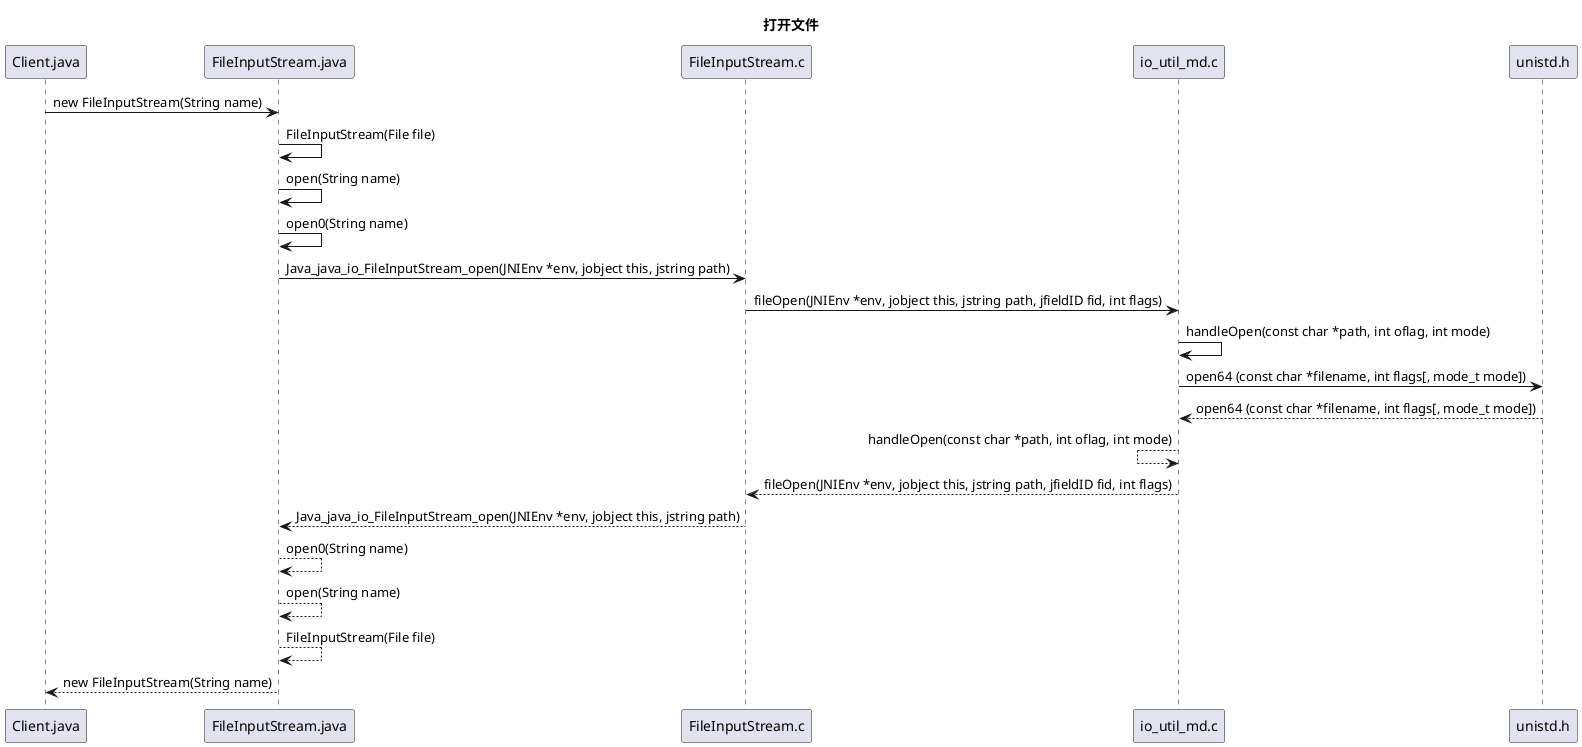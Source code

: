 @startuml

title 打开文件

Client.java -> FileInputStream.java : new FileInputStream(String name)

FileInputStream.java -> FileInputStream.java : FileInputStream(File file)

FileInputStream.java -> FileInputStream.java : open(String name)

FileInputStream.java -> FileInputStream.java : open0(String name)

FileInputStream.java -> FileInputStream.c : Java_java_io_FileInputStream_open(JNIEnv *env, jobject this, jstring path)

FileInputStream.c -> io_util_md.c : fileOpen(JNIEnv *env, jobject this, jstring path, jfieldID fid, int flags)

io_util_md.c -> io_util_md.c : handleOpen(const char *path, int oflag, int mode)

io_util_md.c -> unistd.h : open64 (const char *filename, int flags[, mode_t mode])

io_util_md.c <-- unistd.h : open64 (const char *filename, int flags[, mode_t mode])

io_util_md.c <-- io_util_md.c : handleOpen(const char *path, int oflag, int mode)

FileInputStream.c <-- io_util_md.c : fileOpen(JNIEnv *env, jobject this, jstring path, jfieldID fid, int flags)

FileInputStream.java <-- FileInputStream.c: Java_java_io_FileInputStream_open(JNIEnv *env, jobject this, jstring path)

FileInputStream.java --> FileInputStream.java : open0(String name)

FileInputStream.java --> FileInputStream.java : open(String name)

FileInputStream.java --> FileInputStream.java : FileInputStream(File file)

Client.java  <-- FileInputStream.java : new FileInputStream(String name)

@enduml